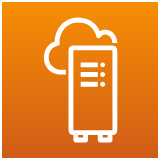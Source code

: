 <mxfile version="14.1.8" type="github"><diagram id="XTpfe1LBtVMrlR2kWQC4" name="Page-1"><mxGraphModel dx="1422" dy="747" grid="1" gridSize="10" guides="1" tooltips="1" connect="1" arrows="1" fold="1" page="1" pageScale="1" pageWidth="850" pageHeight="1100" math="0" shadow="0"><root><mxCell id="0"/><mxCell id="1" parent="0"/><mxCell id="ndvSosZOBFza1CLbsLOO-1" value="" style="outlineConnect=0;fontColor=#232F3E;gradientColor=#F78E04;gradientDirection=north;fillColor=#D05C17;strokeColor=#ffffff;dashed=0;verticalLabelPosition=bottom;verticalAlign=top;align=center;html=1;fontSize=12;fontStyle=0;aspect=fixed;shape=mxgraph.aws4.resourceIcon;resIcon=mxgraph.aws4.outposts;" vertex="1" parent="1"><mxGeometry x="390" y="340" width="78" height="78" as="geometry"/></mxCell></root></mxGraphModel></diagram></mxfile>